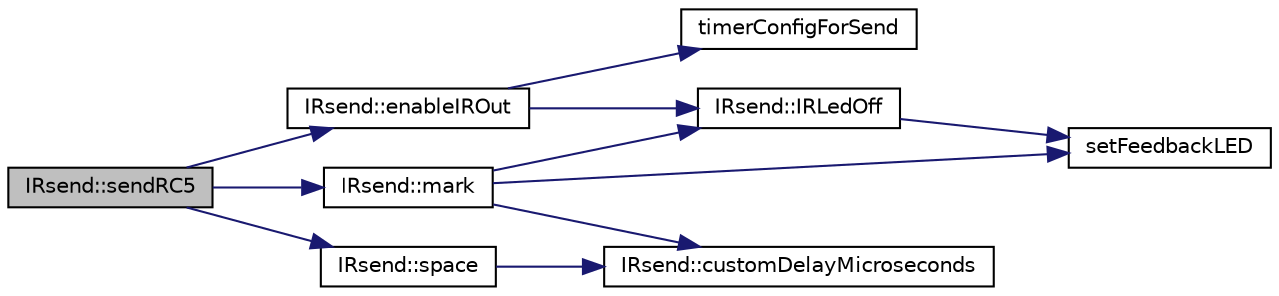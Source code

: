 digraph "IRsend::sendRC5"
{
 // LATEX_PDF_SIZE
  edge [fontname="Helvetica",fontsize="10",labelfontname="Helvetica",labelfontsize="10"];
  node [fontname="Helvetica",fontsize="10",shape=record];
  rankdir="LR";
  Node1 [label="IRsend::sendRC5",height=0.2,width=0.4,color="black", fillcolor="grey75", style="filled", fontcolor="black",tooltip=" "];
  Node1 -> Node2 [color="midnightblue",fontsize="10",style="solid"];
  Node2 [label="IRsend::enableIROut",height=0.2,width=0.4,color="black", fillcolor="white", style="filled",URL="$group___sending.html#ga42c04af63d252b320c017ffa2bfc90e5",tooltip=" "];
  Node2 -> Node3 [color="midnightblue",fontsize="10",style="solid"];
  Node3 [label="IRsend::IRLedOff",height=0.2,width=0.4,color="black", fillcolor="white", style="filled",URL="$group___sending.html#ga5242741b8da4fbfaae237eee2b279dd0",tooltip=" "];
  Node3 -> Node4 [color="midnightblue",fontsize="10",style="solid"];
  Node4 [label="setFeedbackLED",height=0.2,width=0.4,color="black", fillcolor="white", style="filled",URL="$group___feedback_l_e_d_functions.html#ga072624eeba964d8aa105822da00090ba",tooltip=" "];
  Node2 -> Node5 [color="midnightblue",fontsize="10",style="solid"];
  Node5 [label="timerConfigForSend",height=0.2,width=0.4,color="black", fillcolor="white", style="filled",URL="$group___timer.html#ga45d57d84d5fee327f67afde5f8649e6d",tooltip=" "];
  Node1 -> Node6 [color="midnightblue",fontsize="10",style="solid"];
  Node6 [label="IRsend::mark",height=0.2,width=0.4,color="black", fillcolor="white", style="filled",URL="$group___sending.html#ga7328943560a5f60f4e9e13d677716674",tooltip=" "];
  Node6 -> Node7 [color="midnightblue",fontsize="10",style="solid"];
  Node7 [label="IRsend::customDelayMicroseconds",height=0.2,width=0.4,color="black", fillcolor="white", style="filled",URL="$group___sending.html#ga78e52089f1ee53b3d080db7d8c25f798",tooltip=" "];
  Node6 -> Node3 [color="midnightblue",fontsize="10",style="solid"];
  Node6 -> Node4 [color="midnightblue",fontsize="10",style="solid"];
  Node1 -> Node8 [color="midnightblue",fontsize="10",style="solid"];
  Node8 [label="IRsend::space",height=0.2,width=0.4,color="black", fillcolor="white", style="filled",URL="$group___sending.html#ga6a653dc4b2f718ce16a2ae87abdc2527",tooltip=" "];
  Node8 -> Node7 [color="midnightblue",fontsize="10",style="solid"];
}

